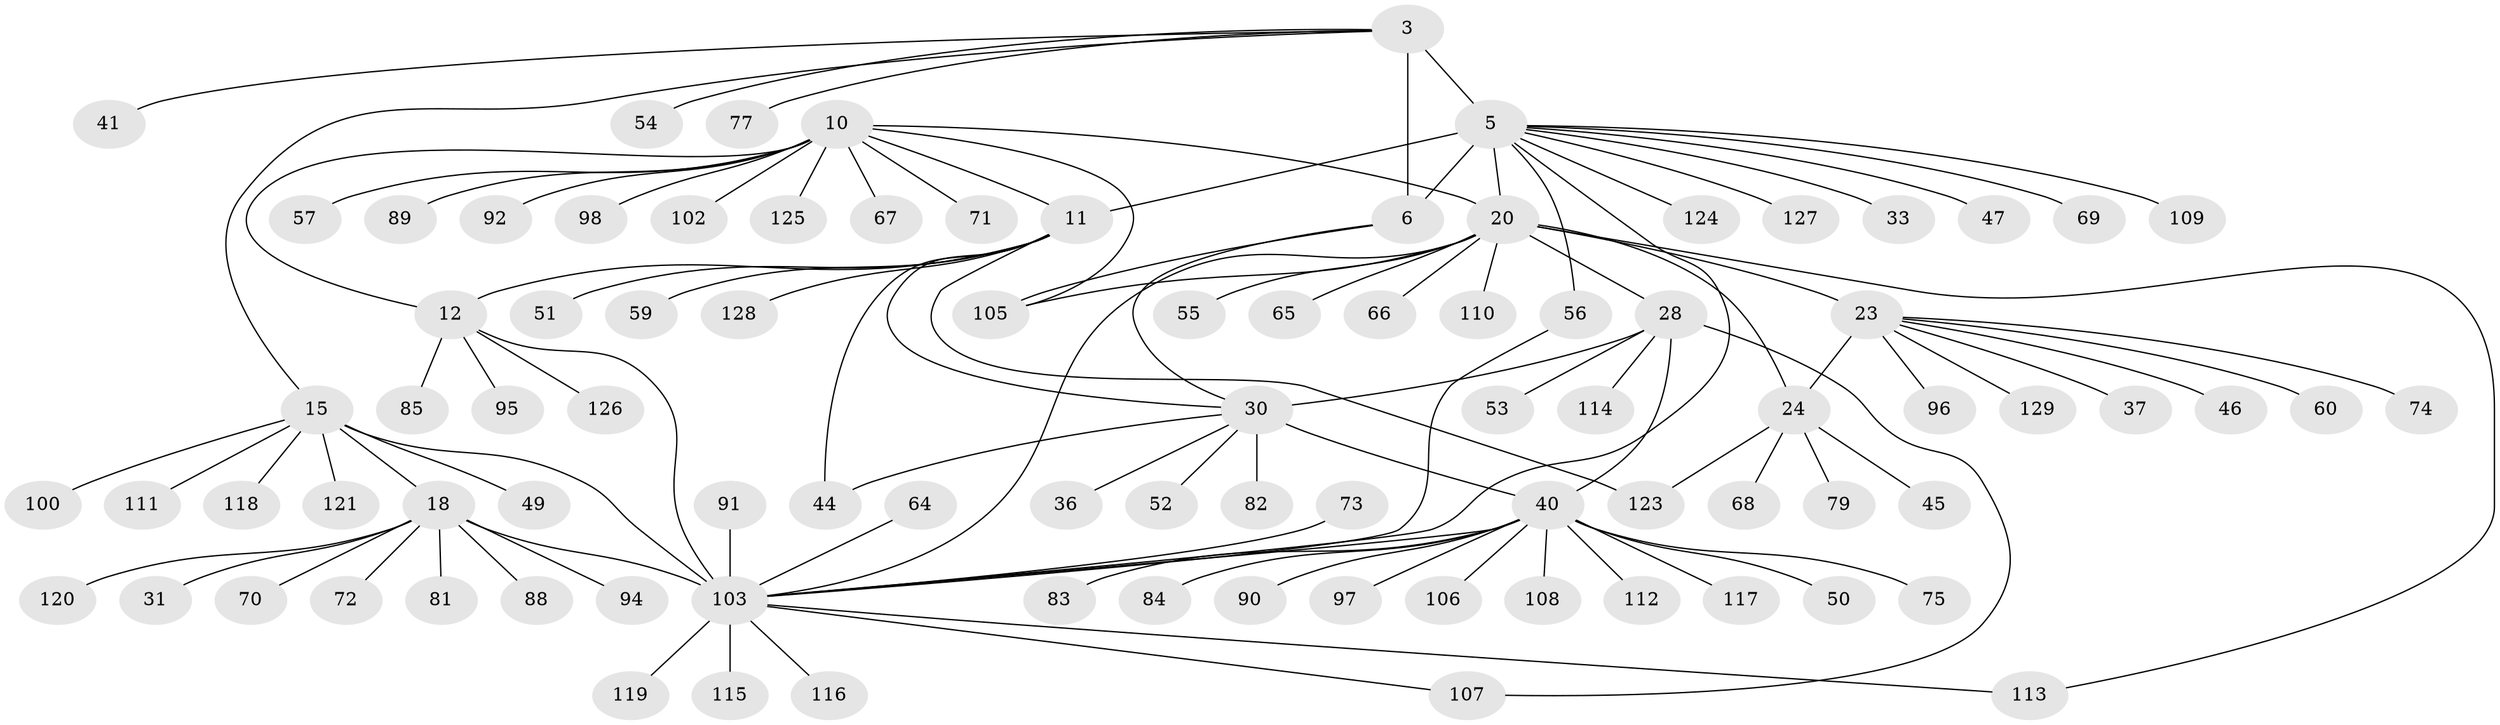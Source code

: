 // original degree distribution, {7: 0.05426356589147287, 9: 0.046511627906976744, 5: 0.007751937984496124, 11: 0.015503875968992248, 10: 0.015503875968992248, 8: 0.06201550387596899, 6: 0.007751937984496124, 12: 0.015503875968992248, 13: 0.007751937984496124, 1: 0.5813953488372093, 2: 0.13178294573643412, 3: 0.046511627906976744, 4: 0.007751937984496124}
// Generated by graph-tools (version 1.1) at 2025/57/03/04/25 21:57:21]
// undirected, 90 vertices, 108 edges
graph export_dot {
graph [start="1"]
  node [color=gray90,style=filled];
  3 [super="+1"];
  5 [super="+2"];
  6 [super="+4"];
  10 [super="+7"];
  11 [super="+8"];
  12 [super="+9"];
  15 [super="+14"];
  18 [super="+17"];
  20 [super="+19"];
  23 [super="+22"];
  24 [super="+21"];
  28 [super="+26"];
  30 [super="+29"];
  31;
  33;
  36;
  37;
  40 [super="+27"];
  41;
  44;
  45;
  46;
  47;
  49;
  50;
  51;
  52;
  53;
  54;
  55;
  56;
  57;
  59;
  60;
  64;
  65;
  66;
  67;
  68;
  69;
  70;
  71;
  72;
  73 [super="+32"];
  74;
  75;
  77;
  79;
  81 [super="+80"];
  82;
  83;
  84;
  85;
  88;
  89;
  90;
  91;
  92;
  94;
  95;
  96;
  97;
  98;
  100 [super="+62"];
  102;
  103 [super="+58+16"];
  105 [super="+87"];
  106;
  107 [super="+99"];
  108;
  109 [super="+86+93"];
  110 [super="+104"];
  111;
  112;
  113 [super="+61"];
  114;
  115;
  116;
  117;
  118;
  119;
  120;
  121;
  123;
  124 [super="+101"];
  125 [super="+43+122"];
  126 [super="+42"];
  127 [super="+76"];
  128;
  129;
  3 -- 5 [weight=4];
  3 -- 6 [weight=4];
  3 -- 15;
  3 -- 77;
  3 -- 54;
  3 -- 41;
  5 -- 6 [weight=4];
  5 -- 47;
  5 -- 56;
  5 -- 33;
  5 -- 69;
  5 -- 11;
  5 -- 20;
  5 -- 103;
  5 -- 109;
  5 -- 127;
  5 -- 124;
  6 -- 30;
  6 -- 105;
  10 -- 11 [weight=4];
  10 -- 12 [weight=4];
  10 -- 57;
  10 -- 67;
  10 -- 98;
  10 -- 102;
  10 -- 71;
  10 -- 20;
  10 -- 89;
  10 -- 92;
  10 -- 125;
  10 -- 105;
  11 -- 12 [weight=4];
  11 -- 30;
  11 -- 44;
  11 -- 51;
  11 -- 123;
  11 -- 128;
  11 -- 59;
  12 -- 85;
  12 -- 95;
  12 -- 103;
  12 -- 126;
  15 -- 18 [weight=4];
  15 -- 49;
  15 -- 121;
  15 -- 111;
  15 -- 118;
  15 -- 103 [weight=4];
  15 -- 100;
  18 -- 31;
  18 -- 72;
  18 -- 88;
  18 -- 120;
  18 -- 70;
  18 -- 103 [weight=5];
  18 -- 94;
  18 -- 81;
  20 -- 23 [weight=4];
  20 -- 24 [weight=4];
  20 -- 28;
  20 -- 66;
  20 -- 65;
  20 -- 105;
  20 -- 55;
  20 -- 103;
  20 -- 113;
  20 -- 110;
  23 -- 24 [weight=4];
  23 -- 37;
  23 -- 96;
  23 -- 129;
  23 -- 74;
  23 -- 60;
  23 -- 46;
  24 -- 45;
  24 -- 79;
  24 -- 68;
  24 -- 123;
  28 -- 30 [weight=4];
  28 -- 114;
  28 -- 53;
  28 -- 107;
  28 -- 40 [weight=4];
  30 -- 36;
  30 -- 44;
  30 -- 82;
  30 -- 52;
  30 -- 40 [weight=4];
  40 -- 103 [weight=2];
  40 -- 97;
  40 -- 106;
  40 -- 75;
  40 -- 108;
  40 -- 112;
  40 -- 50;
  40 -- 83;
  40 -- 84;
  40 -- 117;
  40 -- 90;
  56 -- 103;
  64 -- 103;
  73 -- 103;
  91 -- 103;
  103 -- 107;
  103 -- 115;
  103 -- 116;
  103 -- 119;
  103 -- 113;
}
